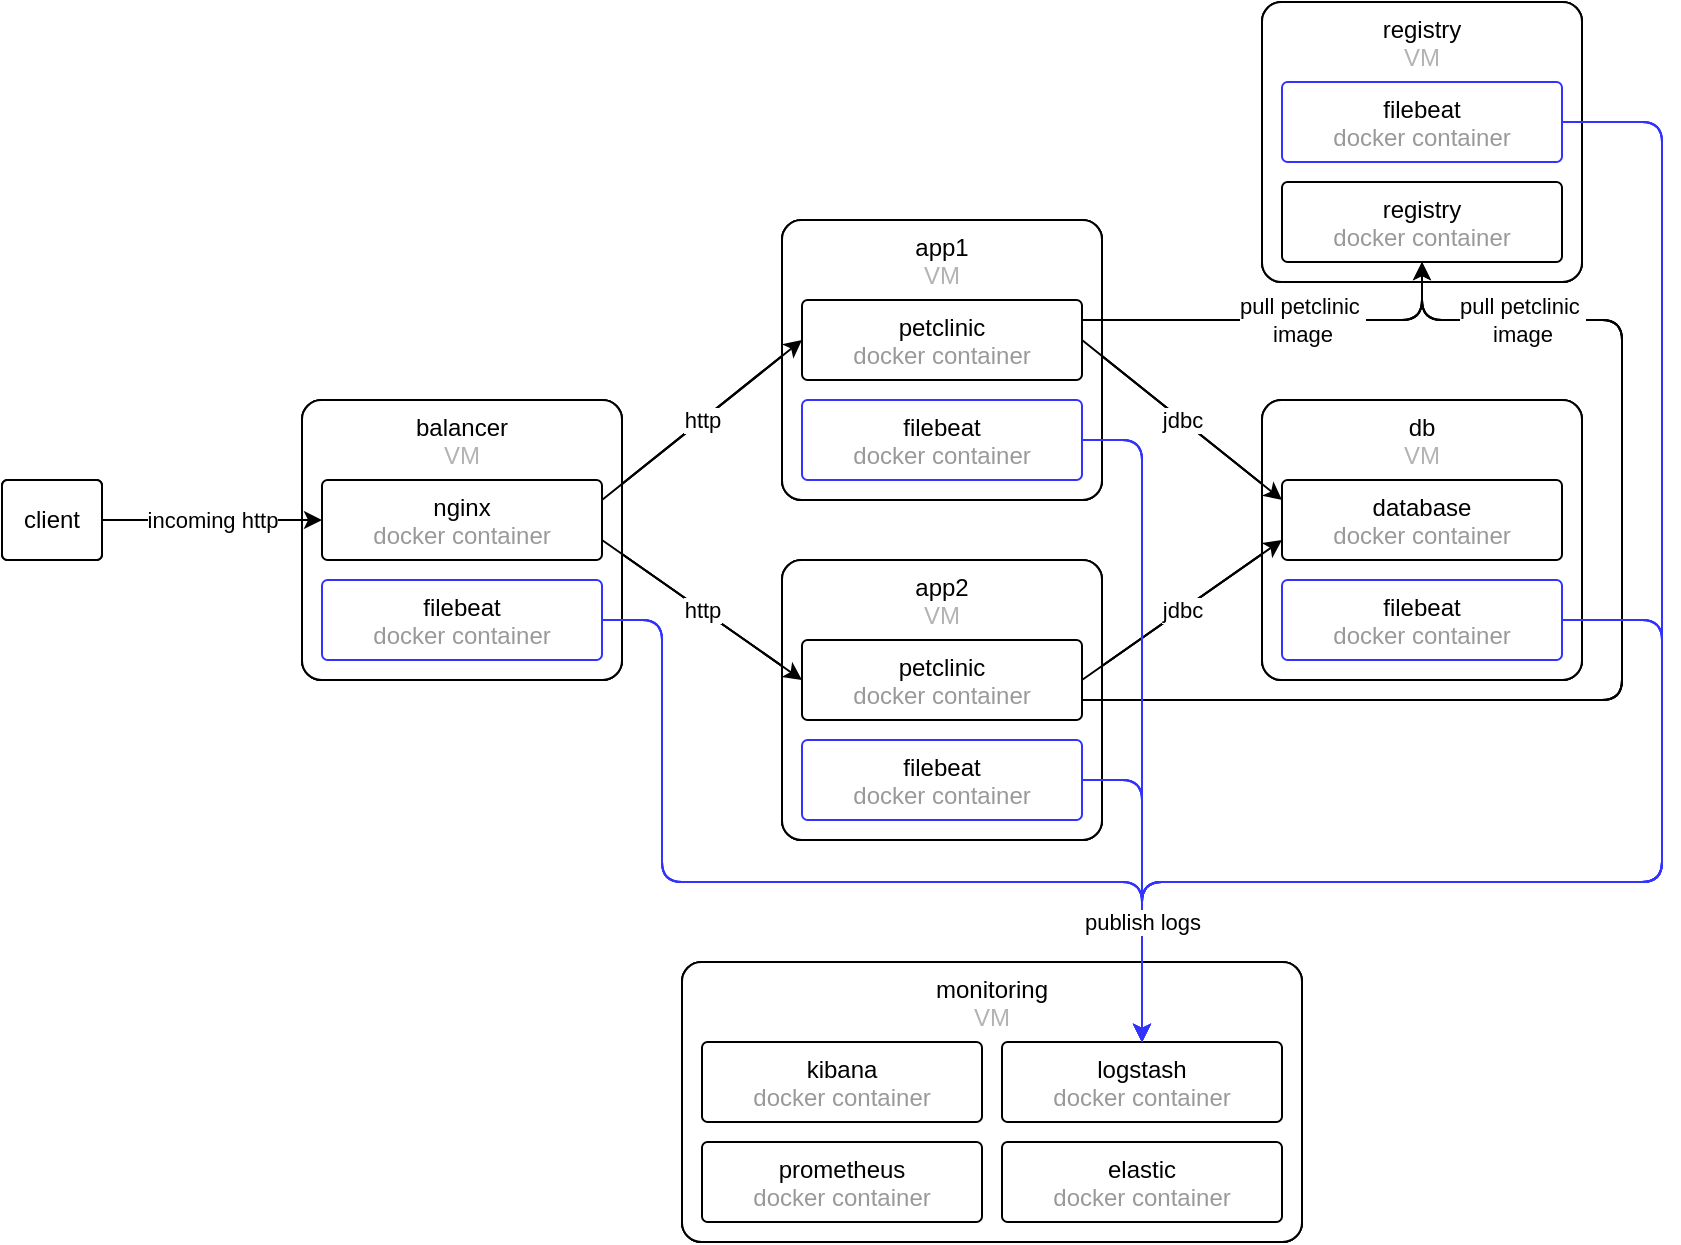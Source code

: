 <mxfile>
    <diagram name="landscape" id="5f0bae14-7c28-e335-631c-24af17079c00">
        <mxGraphModel dx="1337" dy="488" grid="1" gridSize="10" guides="1" tooltips="1" connect="1" arrows="1" fold="1" page="1" pageScale="1" pageWidth="1100" pageHeight="850" background="#ffffff" math="0" shadow="0">
            <root>
                <mxCell id="0"/>
                <mxCell id="1" parent="0"/>
                <mxCell id="DSC1B1_FUxVCXSofYcog-5" value="app1&lt;br&gt;&lt;font color=&quot;#b3b3b3&quot;&gt;VM&lt;/font&gt;" style="rounded=1;whiteSpace=wrap;html=1;arcSize=7;verticalAlign=top;" parent="1" vertex="1">
                    <mxGeometry x="480" y="209" width="160" height="140" as="geometry"/>
                </mxCell>
                <mxCell id="DSC1B1_FUxVCXSofYcog-6" value="petclinic&lt;br&gt;&lt;font color=&quot;#999999&quot;&gt;docker container&lt;/font&gt;" style="rounded=1;whiteSpace=wrap;html=1;arcSize=7;verticalAlign=top;" parent="1" vertex="1">
                    <mxGeometry x="490" y="249" width="140" height="40" as="geometry"/>
                </mxCell>
                <mxCell id="DSC1B1_FUxVCXSofYcog-8" value="db&lt;br&gt;&lt;font color=&quot;#b3b3b3&quot;&gt;VM&lt;/font&gt;" style="rounded=1;whiteSpace=wrap;html=1;arcSize=7;verticalAlign=top;" parent="1" vertex="1">
                    <mxGeometry x="720" y="299" width="160" height="140" as="geometry"/>
                </mxCell>
                <mxCell id="DSC1B1_FUxVCXSofYcog-9" value="database&lt;br&gt;&lt;font color=&quot;#999999&quot;&gt;docker container&lt;/font&gt;" style="rounded=1;whiteSpace=wrap;html=1;arcSize=7;verticalAlign=top;" parent="1" vertex="1">
                    <mxGeometry x="730" y="339" width="140" height="40" as="geometry"/>
                </mxCell>
                <mxCell id="DSC1B1_FUxVCXSofYcog-10" value="app2&lt;br&gt;&lt;font color=&quot;#b3b3b3&quot;&gt;VM&lt;/font&gt;" style="rounded=1;whiteSpace=wrap;html=1;arcSize=7;verticalAlign=top;" parent="1" vertex="1">
                    <mxGeometry x="480" y="379" width="160" height="140" as="geometry"/>
                </mxCell>
                <mxCell id="DSC1B1_FUxVCXSofYcog-11" value="petclinic&lt;br&gt;&lt;font color=&quot;#999999&quot;&gt;docker container&lt;/font&gt;" style="rounded=1;whiteSpace=wrap;html=1;arcSize=7;verticalAlign=top;" parent="1" vertex="1">
                    <mxGeometry x="490" y="419" width="140" height="40" as="geometry"/>
                </mxCell>
                <mxCell id="DSC1B1_FUxVCXSofYcog-12" value="balancer&lt;br&gt;&lt;font color=&quot;#b3b3b3&quot;&gt;VM&lt;/font&gt;" style="rounded=1;whiteSpace=wrap;html=1;arcSize=7;verticalAlign=top;" parent="1" vertex="1">
                    <mxGeometry x="240" y="299" width="160" height="140" as="geometry"/>
                </mxCell>
                <mxCell id="DSC1B1_FUxVCXSofYcog-13" value="nginx&lt;br&gt;&lt;font color=&quot;#999999&quot;&gt;docker container&lt;/font&gt;" style="rounded=1;whiteSpace=wrap;html=1;arcSize=7;verticalAlign=top;" parent="1" vertex="1">
                    <mxGeometry x="250" y="339" width="140" height="40" as="geometry"/>
                </mxCell>
                <mxCell id="DSC1B1_FUxVCXSofYcog-14" value="http" style="endArrow=classic;html=1;exitX=1;exitY=0.25;exitDx=0;exitDy=0;entryX=0;entryY=0.5;entryDx=0;entryDy=0;" parent="1" source="DSC1B1_FUxVCXSofYcog-13" target="DSC1B1_FUxVCXSofYcog-6" edge="1">
                    <mxGeometry width="50" height="50" relative="1" as="geometry">
                        <mxPoint x="340" y="589" as="sourcePoint"/>
                        <mxPoint x="390" y="539" as="targetPoint"/>
                    </mxGeometry>
                </mxCell>
                <mxCell id="DSC1B1_FUxVCXSofYcog-15" value="http" style="endArrow=classic;html=1;exitX=1;exitY=0.75;exitDx=0;exitDy=0;entryX=0;entryY=0.5;entryDx=0;entryDy=0;" parent="1" source="DSC1B1_FUxVCXSofYcog-13" target="DSC1B1_FUxVCXSofYcog-11" edge="1">
                    <mxGeometry width="50" height="50" relative="1" as="geometry">
                        <mxPoint x="400" y="371.5" as="sourcePoint"/>
                        <mxPoint x="500" y="346.5" as="targetPoint"/>
                    </mxGeometry>
                </mxCell>
                <mxCell id="DSC1B1_FUxVCXSofYcog-16" value="jdbc" style="endArrow=classic;html=1;exitX=1;exitY=0.5;exitDx=0;exitDy=0;entryX=0;entryY=0.25;entryDx=0;entryDy=0;" parent="1" source="DSC1B1_FUxVCXSofYcog-6" target="DSC1B1_FUxVCXSofYcog-9" edge="1">
                    <mxGeometry width="50" height="50" relative="1" as="geometry">
                        <mxPoint x="400" y="364.417" as="sourcePoint"/>
                        <mxPoint x="500" y="343.583" as="targetPoint"/>
                    </mxGeometry>
                </mxCell>
                <mxCell id="DSC1B1_FUxVCXSofYcog-17" value="jdbc" style="endArrow=classic;html=1;exitX=1;exitY=0.5;exitDx=0;exitDy=0;entryX=0;entryY=0.75;entryDx=0;entryDy=0;" parent="1" source="DSC1B1_FUxVCXSofYcog-11" target="DSC1B1_FUxVCXSofYcog-9" edge="1">
                    <mxGeometry width="50" height="50" relative="1" as="geometry">
                        <mxPoint x="410" y="374.417" as="sourcePoint"/>
                        <mxPoint x="510" y="353.583" as="targetPoint"/>
                    </mxGeometry>
                </mxCell>
                <mxCell id="DSC1B1_FUxVCXSofYcog-18" value="registry&lt;br&gt;&lt;font color=&quot;#b3b3b3&quot;&gt;VM&lt;/font&gt;" style="rounded=1;whiteSpace=wrap;html=1;arcSize=7;verticalAlign=top;" parent="1" vertex="1">
                    <mxGeometry x="720" y="100" width="160" height="140" as="geometry"/>
                </mxCell>
                <mxCell id="DSC1B1_FUxVCXSofYcog-19" value="registry&lt;br&gt;&lt;font color=&quot;#999999&quot;&gt;docker container&lt;/font&gt;" style="rounded=1;whiteSpace=wrap;html=1;arcSize=7;verticalAlign=top;" parent="1" vertex="1">
                    <mxGeometry x="730" y="190" width="140" height="40" as="geometry"/>
                </mxCell>
                <mxCell id="DSC1B1_FUxVCXSofYcog-20" value="pull petclinic&amp;nbsp;&lt;br&gt;image" style="endArrow=classic;html=1;exitX=1;exitY=0.25;exitDx=0;exitDy=0;entryX=0.5;entryY=1;entryDx=0;entryDy=0;edgeStyle=orthogonalEdgeStyle;" parent="1" source="DSC1B1_FUxVCXSofYcog-6" target="DSC1B1_FUxVCXSofYcog-19" edge="1">
                    <mxGeometry x="0.105" width="50" height="50" relative="1" as="geometry">
                        <mxPoint x="640" y="346.5" as="sourcePoint"/>
                        <mxPoint x="740" y="371.5" as="targetPoint"/>
                        <mxPoint as="offset"/>
                    </mxGeometry>
                </mxCell>
                <mxCell id="DSC1B1_FUxVCXSofYcog-21" value="pull petclinic&amp;nbsp;&lt;br&gt;image" style="endArrow=classic;html=1;exitX=1;exitY=0.75;exitDx=0;exitDy=0;edgeStyle=orthogonalEdgeStyle;entryX=0.5;entryY=1;entryDx=0;entryDy=0;" parent="1" source="DSC1B1_FUxVCXSofYcog-11" target="DSC1B1_FUxVCXSofYcog-19" edge="1">
                    <mxGeometry x="0.732" width="50" height="50" relative="1" as="geometry">
                        <mxPoint x="603.333" y="309" as="sourcePoint"/>
                        <mxPoint x="736.667" y="229" as="targetPoint"/>
                        <Array as="points">
                            <mxPoint x="900" y="449"/>
                            <mxPoint x="900" y="259"/>
                            <mxPoint x="800" y="259"/>
                        </Array>
                        <mxPoint as="offset"/>
                    </mxGeometry>
                </mxCell>
                <mxCell id="DSC1B1_FUxVCXSofYcog-22" value="monitoring&lt;br&gt;&lt;font color=&quot;#b3b3b3&quot;&gt;VM&lt;/font&gt;" style="rounded=1;whiteSpace=wrap;html=1;arcSize=7;verticalAlign=top;" parent="1" vertex="1">
                    <mxGeometry x="430" y="580" width="310" height="140" as="geometry"/>
                </mxCell>
                <mxCell id="DSC1B1_FUxVCXSofYcog-23" value="elastic&lt;br&gt;&lt;font color=&quot;#999999&quot;&gt;docker container&lt;/font&gt;" style="rounded=1;whiteSpace=wrap;html=1;arcSize=7;verticalAlign=top;" parent="1" vertex="1">
                    <mxGeometry x="590" y="670" width="140" height="40" as="geometry"/>
                </mxCell>
                <mxCell id="DSC1B1_FUxVCXSofYcog-24" value="logstash&lt;br&gt;&lt;font color=&quot;#999999&quot;&gt;docker container&lt;/font&gt;" style="rounded=1;whiteSpace=wrap;html=1;arcSize=7;verticalAlign=top;" parent="1" vertex="1">
                    <mxGeometry x="590" y="620" width="140" height="40" as="geometry"/>
                </mxCell>
                <mxCell id="DSC1B1_FUxVCXSofYcog-25" value="kibana&lt;br&gt;&lt;font color=&quot;#999999&quot;&gt;docker container&lt;/font&gt;" style="rounded=1;whiteSpace=wrap;html=1;arcSize=7;verticalAlign=top;" parent="1" vertex="1">
                    <mxGeometry x="440" y="620" width="140" height="40" as="geometry"/>
                </mxCell>
                <mxCell id="DSC1B1_FUxVCXSofYcog-26" value="prometheus&lt;br&gt;&lt;font color=&quot;#999999&quot;&gt;docker container&lt;/font&gt;" style="rounded=1;whiteSpace=wrap;html=1;arcSize=7;verticalAlign=top;" parent="1" vertex="1">
                    <mxGeometry x="440" y="670" width="140" height="40" as="geometry"/>
                </mxCell>
                <mxCell id="DSC1B1_FUxVCXSofYcog-27" value="incoming http" style="endArrow=classic;html=1;" parent="1" source="DSC1B1_FUxVCXSofYcog-28" target="DSC1B1_FUxVCXSofYcog-13" edge="1">
                    <mxGeometry width="50" height="50" relative="1" as="geometry">
                        <mxPoint x="120" y="359" as="sourcePoint"/>
                        <mxPoint x="500" y="309" as="targetPoint"/>
                    </mxGeometry>
                </mxCell>
                <mxCell id="DSC1B1_FUxVCXSofYcog-28" value="client" style="rounded=1;whiteSpace=wrap;html=1;arcSize=7;verticalAlign=middle;" parent="1" vertex="1">
                    <mxGeometry x="90" y="339" width="50" height="40" as="geometry"/>
                </mxCell>
                <mxCell id="2" value="filebeat&lt;br&gt;&lt;font color=&quot;#999999&quot;&gt;docker container&lt;/font&gt;" style="rounded=1;whiteSpace=wrap;html=1;arcSize=7;verticalAlign=top;strokeColor=#3333FF;" parent="1" vertex="1">
                    <mxGeometry x="250" y="389" width="140" height="40" as="geometry"/>
                </mxCell>
                <mxCell id="4" value="filebeat&lt;br&gt;&lt;font color=&quot;#999999&quot;&gt;docker container&lt;/font&gt;" style="rounded=1;whiteSpace=wrap;html=1;arcSize=7;verticalAlign=top;strokeColor=#3333FF;" parent="1" vertex="1">
                    <mxGeometry x="490" y="469" width="140" height="40" as="geometry"/>
                </mxCell>
                <mxCell id="5" value="filebeat&lt;br&gt;&lt;font color=&quot;#999999&quot;&gt;docker container&lt;/font&gt;" style="rounded=1;whiteSpace=wrap;html=1;arcSize=7;verticalAlign=top;strokeColor=#3333FF;" parent="1" vertex="1">
                    <mxGeometry x="490" y="299" width="140" height="40" as="geometry"/>
                </mxCell>
                <mxCell id="6" value="filebeat&lt;br&gt;&lt;font color=&quot;#999999&quot;&gt;docker container&lt;/font&gt;" style="rounded=1;whiteSpace=wrap;html=1;arcSize=7;verticalAlign=top;strokeColor=#3333FF;" parent="1" vertex="1">
                    <mxGeometry x="730" y="389" width="140" height="40" as="geometry"/>
                </mxCell>
                <mxCell id="7" value="filebeat&lt;br&gt;&lt;font color=&quot;#999999&quot;&gt;docker container&lt;/font&gt;" style="rounded=1;whiteSpace=wrap;html=1;arcSize=7;verticalAlign=top;strokeColor=#3333FF;" parent="1" vertex="1">
                    <mxGeometry x="730" y="140" width="140" height="40" as="geometry"/>
                </mxCell>
                <mxCell id="8" value="" style="endArrow=classic;html=1;exitX=1;exitY=0.5;exitDx=0;exitDy=0;entryX=0.5;entryY=0;entryDx=0;entryDy=0;edgeStyle=orthogonalEdgeStyle;strokeColor=#3333FF;" parent="1" source="2" target="DSC1B1_FUxVCXSofYcog-24" edge="1">
                    <mxGeometry width="50" height="50" relative="1" as="geometry">
                        <mxPoint x="400" y="359" as="sourcePoint"/>
                        <mxPoint x="470" y="199" as="targetPoint"/>
                        <Array as="points">
                            <mxPoint x="420" y="409"/>
                            <mxPoint x="420" y="540"/>
                            <mxPoint x="660" y="540"/>
                        </Array>
                    </mxGeometry>
                </mxCell>
                <mxCell id="9" value="" style="endArrow=classic;html=1;exitX=1;exitY=0.5;exitDx=0;exitDy=0;entryX=0.5;entryY=0;entryDx=0;entryDy=0;edgeStyle=orthogonalEdgeStyle;strokeColor=#3333FF;" parent="1" source="4" target="DSC1B1_FUxVCXSofYcog-24" edge="1">
                    <mxGeometry width="50" height="50" relative="1" as="geometry">
                        <mxPoint x="400" y="429" as="sourcePoint"/>
                        <mxPoint x="570" y="180" as="targetPoint"/>
                        <Array as="points">
                            <mxPoint x="660" y="489"/>
                        </Array>
                    </mxGeometry>
                </mxCell>
                <mxCell id="10" value="" style="endArrow=classic;html=1;exitX=1;exitY=0.5;exitDx=0;exitDy=0;entryX=0.5;entryY=0;entryDx=0;entryDy=0;edgeStyle=orthogonalEdgeStyle;strokeColor=#3333FF;" parent="1" source="5" target="DSC1B1_FUxVCXSofYcog-24" edge="1">
                    <mxGeometry width="50" height="50" relative="1" as="geometry">
                        <mxPoint x="640" y="499" as="sourcePoint"/>
                        <mxPoint x="440" y="80" as="targetPoint"/>
                        <Array as="points">
                            <mxPoint x="660" y="319"/>
                        </Array>
                    </mxGeometry>
                </mxCell>
                <mxCell id="11" value="" style="endArrow=classic;html=1;exitX=1;exitY=0.5;exitDx=0;exitDy=0;entryX=0.5;entryY=0;entryDx=0;entryDy=0;edgeStyle=orthogonalEdgeStyle;strokeColor=#3333FF;" parent="1" source="6" target="DSC1B1_FUxVCXSofYcog-24" edge="1">
                    <mxGeometry width="50" height="50" relative="1" as="geometry">
                        <mxPoint x="640" y="329" as="sourcePoint"/>
                        <mxPoint x="440" y="80" as="targetPoint"/>
                        <Array as="points">
                            <mxPoint x="920" y="409"/>
                            <mxPoint x="920" y="540"/>
                            <mxPoint x="660" y="540"/>
                        </Array>
                    </mxGeometry>
                </mxCell>
                <mxCell id="13" value="app1&lt;br&gt;&lt;font color=&quot;#b3b3b3&quot;&gt;VM&lt;/font&gt;" style="rounded=1;whiteSpace=wrap;html=1;arcSize=7;verticalAlign=top;" parent="1" vertex="1">
                    <mxGeometry x="480" y="209" width="160" height="140" as="geometry"/>
                </mxCell>
                <mxCell id="14" value="petclinic&lt;br&gt;&lt;font color=&quot;#999999&quot;&gt;docker container&lt;/font&gt;" style="rounded=1;whiteSpace=wrap;html=1;arcSize=7;verticalAlign=top;" parent="1" vertex="1">
                    <mxGeometry x="490" y="249" width="140" height="40" as="geometry"/>
                </mxCell>
                <mxCell id="15" value="db&lt;br&gt;&lt;font color=&quot;#b3b3b3&quot;&gt;VM&lt;/font&gt;" style="rounded=1;whiteSpace=wrap;html=1;arcSize=7;verticalAlign=top;" parent="1" vertex="1">
                    <mxGeometry x="720" y="299" width="160" height="140" as="geometry"/>
                </mxCell>
                <mxCell id="16" value="database&lt;br&gt;&lt;font color=&quot;#999999&quot;&gt;docker container&lt;/font&gt;" style="rounded=1;whiteSpace=wrap;html=1;arcSize=7;verticalAlign=top;" parent="1" vertex="1">
                    <mxGeometry x="730" y="339" width="140" height="40" as="geometry"/>
                </mxCell>
                <mxCell id="17" value="app2&lt;br&gt;&lt;font color=&quot;#b3b3b3&quot;&gt;VM&lt;/font&gt;" style="rounded=1;whiteSpace=wrap;html=1;arcSize=7;verticalAlign=top;" parent="1" vertex="1">
                    <mxGeometry x="480" y="379" width="160" height="140" as="geometry"/>
                </mxCell>
                <mxCell id="18" value="petclinic&lt;br&gt;&lt;font color=&quot;#999999&quot;&gt;docker container&lt;/font&gt;" style="rounded=1;whiteSpace=wrap;html=1;arcSize=7;verticalAlign=top;" parent="1" vertex="1">
                    <mxGeometry x="490" y="419" width="140" height="40" as="geometry"/>
                </mxCell>
                <mxCell id="19" value="balancer&lt;br&gt;&lt;font color=&quot;#b3b3b3&quot;&gt;VM&lt;/font&gt;" style="rounded=1;whiteSpace=wrap;html=1;arcSize=7;verticalAlign=top;" parent="1" vertex="1">
                    <mxGeometry x="240" y="299" width="160" height="140" as="geometry"/>
                </mxCell>
                <mxCell id="20" value="nginx&lt;br&gt;&lt;font color=&quot;#999999&quot;&gt;docker container&lt;/font&gt;" style="rounded=1;whiteSpace=wrap;html=1;arcSize=7;verticalAlign=top;" parent="1" vertex="1">
                    <mxGeometry x="250" y="339" width="140" height="40" as="geometry"/>
                </mxCell>
                <mxCell id="21" value="http" style="endArrow=classic;html=1;exitX=1;exitY=0.25;exitDx=0;exitDy=0;entryX=0;entryY=0.5;entryDx=0;entryDy=0;" parent="1" source="20" target="14" edge="1">
                    <mxGeometry width="50" height="50" relative="1" as="geometry">
                        <mxPoint x="340" y="589" as="sourcePoint"/>
                        <mxPoint x="390" y="539" as="targetPoint"/>
                    </mxGeometry>
                </mxCell>
                <mxCell id="22" value="http" style="endArrow=classic;html=1;exitX=1;exitY=0.75;exitDx=0;exitDy=0;entryX=0;entryY=0.5;entryDx=0;entryDy=0;" parent="1" source="20" target="18" edge="1">
                    <mxGeometry width="50" height="50" relative="1" as="geometry">
                        <mxPoint x="400" y="371.5" as="sourcePoint"/>
                        <mxPoint x="500" y="346.5" as="targetPoint"/>
                    </mxGeometry>
                </mxCell>
                <mxCell id="23" value="jdbc" style="endArrow=classic;html=1;exitX=1;exitY=0.5;exitDx=0;exitDy=0;entryX=0;entryY=0.25;entryDx=0;entryDy=0;" parent="1" source="14" target="16" edge="1">
                    <mxGeometry width="50" height="50" relative="1" as="geometry">
                        <mxPoint x="400" y="364.417" as="sourcePoint"/>
                        <mxPoint x="500" y="343.583" as="targetPoint"/>
                    </mxGeometry>
                </mxCell>
                <mxCell id="24" value="jdbc" style="endArrow=classic;html=1;exitX=1;exitY=0.5;exitDx=0;exitDy=0;entryX=0;entryY=0.75;entryDx=0;entryDy=0;" parent="1" source="18" target="16" edge="1">
                    <mxGeometry width="50" height="50" relative="1" as="geometry">
                        <mxPoint x="410" y="374.417" as="sourcePoint"/>
                        <mxPoint x="510" y="353.583" as="targetPoint"/>
                    </mxGeometry>
                </mxCell>
                <mxCell id="25" value="registry&lt;br&gt;&lt;font color=&quot;#b3b3b3&quot;&gt;VM&lt;/font&gt;" style="rounded=1;whiteSpace=wrap;html=1;arcSize=7;verticalAlign=top;" parent="1" vertex="1">
                    <mxGeometry x="720" y="100" width="160" height="140" as="geometry"/>
                </mxCell>
                <mxCell id="26" value="registry&lt;br&gt;&lt;font color=&quot;#999999&quot;&gt;docker container&lt;/font&gt;" style="rounded=1;whiteSpace=wrap;html=1;arcSize=7;verticalAlign=top;" parent="1" vertex="1">
                    <mxGeometry x="730" y="190" width="140" height="40" as="geometry"/>
                </mxCell>
                <mxCell id="27" value="pull petclinic&amp;nbsp;&lt;br&gt;image" style="endArrow=classic;html=1;exitX=1;exitY=0.25;exitDx=0;exitDy=0;entryX=0.5;entryY=1;entryDx=0;entryDy=0;edgeStyle=orthogonalEdgeStyle;" parent="1" source="14" target="26" edge="1">
                    <mxGeometry x="0.105" width="50" height="50" relative="1" as="geometry">
                        <mxPoint x="640" y="346.5" as="sourcePoint"/>
                        <mxPoint x="740" y="371.5" as="targetPoint"/>
                        <mxPoint as="offset"/>
                    </mxGeometry>
                </mxCell>
                <mxCell id="28" value="pull petclinic&amp;nbsp;&lt;br&gt;image" style="endArrow=classic;html=1;exitX=1;exitY=0.75;exitDx=0;exitDy=0;edgeStyle=orthogonalEdgeStyle;entryX=0.5;entryY=1;entryDx=0;entryDy=0;" parent="1" source="18" target="26" edge="1">
                    <mxGeometry x="0.732" width="50" height="50" relative="1" as="geometry">
                        <mxPoint x="603.333" y="309" as="sourcePoint"/>
                        <mxPoint x="736.667" y="229" as="targetPoint"/>
                        <Array as="points">
                            <mxPoint x="900" y="449"/>
                            <mxPoint x="900" y="259"/>
                            <mxPoint x="800" y="259"/>
                        </Array>
                        <mxPoint as="offset"/>
                    </mxGeometry>
                </mxCell>
                <mxCell id="29" value="monitoring&lt;br&gt;&lt;font color=&quot;#b3b3b3&quot;&gt;VM&lt;/font&gt;" style="rounded=1;whiteSpace=wrap;html=1;arcSize=7;verticalAlign=top;" parent="1" vertex="1">
                    <mxGeometry x="430" y="580" width="310" height="140" as="geometry"/>
                </mxCell>
                <mxCell id="30" value="elastic&lt;br&gt;&lt;font color=&quot;#999999&quot;&gt;docker container&lt;/font&gt;" style="rounded=1;whiteSpace=wrap;html=1;arcSize=7;verticalAlign=top;" parent="1" vertex="1">
                    <mxGeometry x="590" y="670" width="140" height="40" as="geometry"/>
                </mxCell>
                <mxCell id="31" value="logstash&lt;br&gt;&lt;font color=&quot;#999999&quot;&gt;docker container&lt;/font&gt;" style="rounded=1;whiteSpace=wrap;html=1;arcSize=7;verticalAlign=top;" parent="1" vertex="1">
                    <mxGeometry x="590" y="620" width="140" height="40" as="geometry"/>
                </mxCell>
                <mxCell id="32" value="kibana&lt;br&gt;&lt;font color=&quot;#999999&quot;&gt;docker container&lt;/font&gt;" style="rounded=1;whiteSpace=wrap;html=1;arcSize=7;verticalAlign=top;" parent="1" vertex="1">
                    <mxGeometry x="440" y="620" width="140" height="40" as="geometry"/>
                </mxCell>
                <mxCell id="33" value="prometheus&lt;br&gt;&lt;font color=&quot;#999999&quot;&gt;docker container&lt;/font&gt;" style="rounded=1;whiteSpace=wrap;html=1;arcSize=7;verticalAlign=top;" parent="1" vertex="1">
                    <mxGeometry x="440" y="670" width="140" height="40" as="geometry"/>
                </mxCell>
                <mxCell id="34" value="incoming http" style="endArrow=classic;html=1;" parent="1" source="35" target="20" edge="1">
                    <mxGeometry width="50" height="50" relative="1" as="geometry">
                        <mxPoint x="120" y="359" as="sourcePoint"/>
                        <mxPoint x="500" y="309" as="targetPoint"/>
                    </mxGeometry>
                </mxCell>
                <mxCell id="35" value="client" style="rounded=1;whiteSpace=wrap;html=1;arcSize=7;verticalAlign=middle;" parent="1" vertex="1">
                    <mxGeometry x="90" y="339" width="50" height="40" as="geometry"/>
                </mxCell>
                <mxCell id="36" value="filebeat&lt;br&gt;&lt;font color=&quot;#999999&quot;&gt;docker container&lt;/font&gt;" style="rounded=1;whiteSpace=wrap;html=1;arcSize=7;verticalAlign=top;strokeColor=#3333FF;" parent="1" vertex="1">
                    <mxGeometry x="250" y="389" width="140" height="40" as="geometry"/>
                </mxCell>
                <mxCell id="37" value="filebeat&lt;br&gt;&lt;font color=&quot;#999999&quot;&gt;docker container&lt;/font&gt;" style="rounded=1;whiteSpace=wrap;html=1;arcSize=7;verticalAlign=top;strokeColor=#3333FF;" parent="1" vertex="1">
                    <mxGeometry x="490" y="469" width="140" height="40" as="geometry"/>
                </mxCell>
                <mxCell id="38" value="filebeat&lt;br&gt;&lt;font color=&quot;#999999&quot;&gt;docker container&lt;/font&gt;" style="rounded=1;whiteSpace=wrap;html=1;arcSize=7;verticalAlign=top;strokeColor=#3333FF;" parent="1" vertex="1">
                    <mxGeometry x="490" y="299" width="140" height="40" as="geometry"/>
                </mxCell>
                <mxCell id="39" value="filebeat&lt;br&gt;&lt;font color=&quot;#999999&quot;&gt;docker container&lt;/font&gt;" style="rounded=1;whiteSpace=wrap;html=1;arcSize=7;verticalAlign=top;strokeColor=#3333FF;" parent="1" vertex="1">
                    <mxGeometry x="730" y="389" width="140" height="40" as="geometry"/>
                </mxCell>
                <mxCell id="40" value="filebeat&lt;br&gt;&lt;font color=&quot;#999999&quot;&gt;docker container&lt;/font&gt;" style="rounded=1;whiteSpace=wrap;html=1;arcSize=7;verticalAlign=top;strokeColor=#3333FF;" parent="1" vertex="1">
                    <mxGeometry x="730" y="140" width="140" height="40" as="geometry"/>
                </mxCell>
                <mxCell id="41" value="" style="endArrow=classic;html=1;exitX=1;exitY=0.5;exitDx=0;exitDy=0;entryX=0.5;entryY=0;entryDx=0;entryDy=0;edgeStyle=orthogonalEdgeStyle;strokeColor=#3333FF;" parent="1" source="36" target="31" edge="1">
                    <mxGeometry width="50" height="50" relative="1" as="geometry">
                        <mxPoint x="400" y="359" as="sourcePoint"/>
                        <mxPoint x="470" y="199" as="targetPoint"/>
                        <Array as="points">
                            <mxPoint x="420" y="409"/>
                            <mxPoint x="420" y="540"/>
                            <mxPoint x="660" y="540"/>
                        </Array>
                    </mxGeometry>
                </mxCell>
                <mxCell id="42" value="" style="endArrow=classic;html=1;exitX=1;exitY=0.5;exitDx=0;exitDy=0;entryX=0.5;entryY=0;entryDx=0;entryDy=0;edgeStyle=orthogonalEdgeStyle;strokeColor=#3333FF;" parent="1" source="37" target="31" edge="1">
                    <mxGeometry width="50" height="50" relative="1" as="geometry">
                        <mxPoint x="400" y="429" as="sourcePoint"/>
                        <mxPoint x="570" y="180" as="targetPoint"/>
                        <Array as="points">
                            <mxPoint x="660" y="489"/>
                        </Array>
                    </mxGeometry>
                </mxCell>
                <mxCell id="43" value="" style="endArrow=classic;html=1;exitX=1;exitY=0.5;exitDx=0;exitDy=0;entryX=0.5;entryY=0;entryDx=0;entryDy=0;edgeStyle=orthogonalEdgeStyle;strokeColor=#3333FF;" parent="1" source="38" target="31" edge="1">
                    <mxGeometry width="50" height="50" relative="1" as="geometry">
                        <mxPoint x="640" y="499" as="sourcePoint"/>
                        <mxPoint x="440" y="80" as="targetPoint"/>
                        <Array as="points">
                            <mxPoint x="660" y="319"/>
                        </Array>
                    </mxGeometry>
                </mxCell>
                <mxCell id="44" value="" style="endArrow=classic;html=1;exitX=1;exitY=0.5;exitDx=0;exitDy=0;entryX=0.5;entryY=0;entryDx=0;entryDy=0;edgeStyle=orthogonalEdgeStyle;strokeColor=#3333FF;" parent="1" source="39" target="31" edge="1">
                    <mxGeometry width="50" height="50" relative="1" as="geometry">
                        <mxPoint x="640" y="329" as="sourcePoint"/>
                        <mxPoint x="440" y="80" as="targetPoint"/>
                        <Array as="points">
                            <mxPoint x="920" y="409"/>
                            <mxPoint x="920" y="540"/>
                            <mxPoint x="660" y="540"/>
                        </Array>
                    </mxGeometry>
                </mxCell>
                <mxCell id="45" value="" style="endArrow=classic;html=1;exitX=1;exitY=0.5;exitDx=0;exitDy=0;edgeStyle=orthogonalEdgeStyle;strokeColor=#3333FF;entryX=0.5;entryY=0;entryDx=0;entryDy=0;" parent="1" source="40" target="31" edge="1">
                    <mxGeometry width="50" height="50" relative="1" as="geometry">
                        <mxPoint x="880" y="419" as="sourcePoint"/>
                        <mxPoint x="530" y="120" as="targetPoint"/>
                        <Array as="points">
                            <mxPoint x="920" y="160"/>
                            <mxPoint x="920" y="540"/>
                            <mxPoint x="660" y="540"/>
                        </Array>
                    </mxGeometry>
                </mxCell>
                <mxCell id="46" value="app1&lt;br&gt;&lt;font color=&quot;#b3b3b3&quot;&gt;VM&lt;/font&gt;" style="rounded=1;whiteSpace=wrap;html=1;arcSize=7;verticalAlign=top;" parent="1" vertex="1">
                    <mxGeometry x="480" y="209" width="160" height="140" as="geometry"/>
                </mxCell>
                <mxCell id="47" value="petclinic&lt;br&gt;&lt;font color=&quot;#999999&quot;&gt;docker container&lt;/font&gt;" style="rounded=1;whiteSpace=wrap;html=1;arcSize=7;verticalAlign=top;" parent="1" vertex="1">
                    <mxGeometry x="490" y="249" width="140" height="40" as="geometry"/>
                </mxCell>
                <mxCell id="48" value="db&lt;br&gt;&lt;font color=&quot;#b3b3b3&quot;&gt;VM&lt;/font&gt;" style="rounded=1;whiteSpace=wrap;html=1;arcSize=7;verticalAlign=top;" parent="1" vertex="1">
                    <mxGeometry x="720" y="299" width="160" height="140" as="geometry"/>
                </mxCell>
                <mxCell id="49" value="database&lt;br&gt;&lt;font color=&quot;#999999&quot;&gt;docker container&lt;/font&gt;" style="rounded=1;whiteSpace=wrap;html=1;arcSize=7;verticalAlign=top;" parent="1" vertex="1">
                    <mxGeometry x="730" y="339" width="140" height="40" as="geometry"/>
                </mxCell>
                <mxCell id="50" value="app2&lt;br&gt;&lt;font color=&quot;#b3b3b3&quot;&gt;VM&lt;/font&gt;" style="rounded=1;whiteSpace=wrap;html=1;arcSize=7;verticalAlign=top;" parent="1" vertex="1">
                    <mxGeometry x="480" y="379" width="160" height="140" as="geometry"/>
                </mxCell>
                <mxCell id="51" value="petclinic&lt;br&gt;&lt;font color=&quot;#999999&quot;&gt;docker container&lt;/font&gt;" style="rounded=1;whiteSpace=wrap;html=1;arcSize=7;verticalAlign=top;" parent="1" vertex="1">
                    <mxGeometry x="490" y="419" width="140" height="40" as="geometry"/>
                </mxCell>
                <mxCell id="52" value="balancer&lt;br&gt;&lt;font color=&quot;#b3b3b3&quot;&gt;VM&lt;/font&gt;" style="rounded=1;whiteSpace=wrap;html=1;arcSize=7;verticalAlign=top;" parent="1" vertex="1">
                    <mxGeometry x="240" y="299" width="160" height="140" as="geometry"/>
                </mxCell>
                <mxCell id="53" value="nginx&lt;br&gt;&lt;font color=&quot;#999999&quot;&gt;docker container&lt;/font&gt;" style="rounded=1;whiteSpace=wrap;html=1;arcSize=7;verticalAlign=top;" parent="1" vertex="1">
                    <mxGeometry x="250" y="339" width="140" height="40" as="geometry"/>
                </mxCell>
                <mxCell id="54" value="http" style="endArrow=classic;html=1;exitX=1;exitY=0.25;exitDx=0;exitDy=0;entryX=0;entryY=0.5;entryDx=0;entryDy=0;" parent="1" source="53" target="47" edge="1">
                    <mxGeometry width="50" height="50" relative="1" as="geometry">
                        <mxPoint x="340" y="589" as="sourcePoint"/>
                        <mxPoint x="390" y="539" as="targetPoint"/>
                    </mxGeometry>
                </mxCell>
                <mxCell id="55" value="http" style="endArrow=classic;html=1;exitX=1;exitY=0.75;exitDx=0;exitDy=0;entryX=0;entryY=0.5;entryDx=0;entryDy=0;" parent="1" source="53" target="51" edge="1">
                    <mxGeometry width="50" height="50" relative="1" as="geometry">
                        <mxPoint x="400" y="371.5" as="sourcePoint"/>
                        <mxPoint x="500" y="346.5" as="targetPoint"/>
                    </mxGeometry>
                </mxCell>
                <mxCell id="56" value="jdbc" style="endArrow=classic;html=1;exitX=1;exitY=0.5;exitDx=0;exitDy=0;entryX=0;entryY=0.25;entryDx=0;entryDy=0;" parent="1" source="47" target="49" edge="1">
                    <mxGeometry width="50" height="50" relative="1" as="geometry">
                        <mxPoint x="400" y="364.417" as="sourcePoint"/>
                        <mxPoint x="500" y="343.583" as="targetPoint"/>
                    </mxGeometry>
                </mxCell>
                <mxCell id="57" value="jdbc" style="endArrow=classic;html=1;exitX=1;exitY=0.5;exitDx=0;exitDy=0;entryX=0;entryY=0.75;entryDx=0;entryDy=0;" parent="1" source="51" target="49" edge="1">
                    <mxGeometry width="50" height="50" relative="1" as="geometry">
                        <mxPoint x="410" y="374.417" as="sourcePoint"/>
                        <mxPoint x="510" y="353.583" as="targetPoint"/>
                    </mxGeometry>
                </mxCell>
                <mxCell id="58" value="registry&lt;br&gt;&lt;font color=&quot;#b3b3b3&quot;&gt;VM&lt;/font&gt;" style="rounded=1;whiteSpace=wrap;html=1;arcSize=7;verticalAlign=top;" parent="1" vertex="1">
                    <mxGeometry x="720" y="100" width="160" height="140" as="geometry"/>
                </mxCell>
                <mxCell id="59" value="registry&lt;br&gt;&lt;font color=&quot;#999999&quot;&gt;docker container&lt;/font&gt;" style="rounded=1;whiteSpace=wrap;html=1;arcSize=7;verticalAlign=top;" parent="1" vertex="1">
                    <mxGeometry x="730" y="190" width="140" height="40" as="geometry"/>
                </mxCell>
                <mxCell id="60" value="pull petclinic&amp;nbsp;&lt;br&gt;image" style="endArrow=classic;html=1;exitX=1;exitY=0.25;exitDx=0;exitDy=0;entryX=0.5;entryY=1;entryDx=0;entryDy=0;edgeStyle=orthogonalEdgeStyle;" parent="1" source="47" target="59" edge="1">
                    <mxGeometry x="0.105" width="50" height="50" relative="1" as="geometry">
                        <mxPoint x="640" y="346.5" as="sourcePoint"/>
                        <mxPoint x="740" y="371.5" as="targetPoint"/>
                        <mxPoint as="offset"/>
                    </mxGeometry>
                </mxCell>
                <mxCell id="61" value="pull petclinic&amp;nbsp;&lt;br&gt;image" style="endArrow=classic;html=1;exitX=1;exitY=0.75;exitDx=0;exitDy=0;edgeStyle=orthogonalEdgeStyle;entryX=0.5;entryY=1;entryDx=0;entryDy=0;" parent="1" source="51" target="59" edge="1">
                    <mxGeometry x="0.732" width="50" height="50" relative="1" as="geometry">
                        <mxPoint x="603.333" y="309" as="sourcePoint"/>
                        <mxPoint x="736.667" y="229" as="targetPoint"/>
                        <Array as="points">
                            <mxPoint x="900" y="449"/>
                            <mxPoint x="900" y="259"/>
                            <mxPoint x="800" y="259"/>
                        </Array>
                        <mxPoint as="offset"/>
                    </mxGeometry>
                </mxCell>
                <mxCell id="62" value="monitoring&lt;br&gt;&lt;font color=&quot;#b3b3b3&quot;&gt;VM&lt;/font&gt;" style="rounded=1;whiteSpace=wrap;html=1;arcSize=7;verticalAlign=top;" parent="1" vertex="1">
                    <mxGeometry x="430" y="580" width="310" height="140" as="geometry"/>
                </mxCell>
                <mxCell id="63" value="elastic&lt;br&gt;&lt;font color=&quot;#999999&quot;&gt;docker container&lt;/font&gt;" style="rounded=1;whiteSpace=wrap;html=1;arcSize=7;verticalAlign=top;" parent="1" vertex="1">
                    <mxGeometry x="590" y="670" width="140" height="40" as="geometry"/>
                </mxCell>
                <mxCell id="64" value="logstash&lt;br&gt;&lt;font color=&quot;#999999&quot;&gt;docker container&lt;/font&gt;" style="rounded=1;whiteSpace=wrap;html=1;arcSize=7;verticalAlign=top;" parent="1" vertex="1">
                    <mxGeometry x="590" y="620" width="140" height="40" as="geometry"/>
                </mxCell>
                <mxCell id="65" value="kibana&lt;br&gt;&lt;font color=&quot;#999999&quot;&gt;docker container&lt;/font&gt;" style="rounded=1;whiteSpace=wrap;html=1;arcSize=7;verticalAlign=top;" parent="1" vertex="1">
                    <mxGeometry x="440" y="620" width="140" height="40" as="geometry"/>
                </mxCell>
                <mxCell id="66" value="prometheus&lt;br&gt;&lt;font color=&quot;#999999&quot;&gt;docker container&lt;/font&gt;" style="rounded=1;whiteSpace=wrap;html=1;arcSize=7;verticalAlign=top;" parent="1" vertex="1">
                    <mxGeometry x="440" y="670" width="140" height="40" as="geometry"/>
                </mxCell>
                <mxCell id="67" value="incoming http" style="endArrow=classic;html=1;" parent="1" source="68" target="53" edge="1">
                    <mxGeometry width="50" height="50" relative="1" as="geometry">
                        <mxPoint x="120" y="359" as="sourcePoint"/>
                        <mxPoint x="500" y="309" as="targetPoint"/>
                    </mxGeometry>
                </mxCell>
                <mxCell id="68" value="client" style="rounded=1;whiteSpace=wrap;html=1;arcSize=7;verticalAlign=middle;" parent="1" vertex="1">
                    <mxGeometry x="90" y="339" width="50" height="40" as="geometry"/>
                </mxCell>
                <mxCell id="69" value="filebeat&lt;br&gt;&lt;font color=&quot;#999999&quot;&gt;docker container&lt;/font&gt;" style="rounded=1;whiteSpace=wrap;html=1;arcSize=7;verticalAlign=top;strokeColor=#3333FF;" parent="1" vertex="1">
                    <mxGeometry x="250" y="389" width="140" height="40" as="geometry"/>
                </mxCell>
                <mxCell id="70" value="filebeat&lt;br&gt;&lt;font color=&quot;#999999&quot;&gt;docker container&lt;/font&gt;" style="rounded=1;whiteSpace=wrap;html=1;arcSize=7;verticalAlign=top;strokeColor=#3333FF;" parent="1" vertex="1">
                    <mxGeometry x="490" y="469" width="140" height="40" as="geometry"/>
                </mxCell>
                <mxCell id="71" value="filebeat&lt;br&gt;&lt;font color=&quot;#999999&quot;&gt;docker container&lt;/font&gt;" style="rounded=1;whiteSpace=wrap;html=1;arcSize=7;verticalAlign=top;strokeColor=#3333FF;" parent="1" vertex="1">
                    <mxGeometry x="490" y="299" width="140" height="40" as="geometry"/>
                </mxCell>
                <mxCell id="72" value="filebeat&lt;br&gt;&lt;font color=&quot;#999999&quot;&gt;docker container&lt;/font&gt;" style="rounded=1;whiteSpace=wrap;html=1;arcSize=7;verticalAlign=top;strokeColor=#3333FF;" parent="1" vertex="1">
                    <mxGeometry x="730" y="389" width="140" height="40" as="geometry"/>
                </mxCell>
                <mxCell id="73" value="filebeat&lt;br&gt;&lt;font color=&quot;#999999&quot;&gt;docker container&lt;/font&gt;" style="rounded=1;whiteSpace=wrap;html=1;arcSize=7;verticalAlign=top;strokeColor=#3333FF;" parent="1" vertex="1">
                    <mxGeometry x="730" y="140" width="140" height="40" as="geometry"/>
                </mxCell>
                <mxCell id="74" value="" style="endArrow=classic;html=1;exitX=1;exitY=0.5;exitDx=0;exitDy=0;entryX=0.5;entryY=0;entryDx=0;entryDy=0;edgeStyle=orthogonalEdgeStyle;strokeColor=#3333FF;" parent="1" source="69" target="64" edge="1">
                    <mxGeometry width="50" height="50" relative="1" as="geometry">
                        <mxPoint x="400" y="359" as="sourcePoint"/>
                        <mxPoint x="470" y="199" as="targetPoint"/>
                        <Array as="points">
                            <mxPoint x="420" y="409"/>
                            <mxPoint x="420" y="540"/>
                            <mxPoint x="660" y="540"/>
                        </Array>
                    </mxGeometry>
                </mxCell>
                <mxCell id="75" value="" style="endArrow=classic;html=1;exitX=1;exitY=0.5;exitDx=0;exitDy=0;entryX=0.5;entryY=0;entryDx=0;entryDy=0;edgeStyle=orthogonalEdgeStyle;strokeColor=#3333FF;" parent="1" source="70" target="64" edge="1">
                    <mxGeometry width="50" height="50" relative="1" as="geometry">
                        <mxPoint x="400" y="429" as="sourcePoint"/>
                        <mxPoint x="570" y="180" as="targetPoint"/>
                        <Array as="points">
                            <mxPoint x="660" y="489"/>
                        </Array>
                    </mxGeometry>
                </mxCell>
                <mxCell id="76" value="" style="endArrow=classic;html=1;exitX=1;exitY=0.5;exitDx=0;exitDy=0;entryX=0.5;entryY=0;entryDx=0;entryDy=0;edgeStyle=orthogonalEdgeStyle;strokeColor=#3333FF;" parent="1" source="71" target="64" edge="1">
                    <mxGeometry width="50" height="50" relative="1" as="geometry">
                        <mxPoint x="640" y="499" as="sourcePoint"/>
                        <mxPoint x="440" y="80" as="targetPoint"/>
                        <Array as="points">
                            <mxPoint x="660" y="319"/>
                        </Array>
                    </mxGeometry>
                </mxCell>
                <mxCell id="77" value="" style="endArrow=classic;html=1;exitX=1;exitY=0.5;exitDx=0;exitDy=0;entryX=0.5;entryY=0;entryDx=0;entryDy=0;edgeStyle=orthogonalEdgeStyle;strokeColor=#3333FF;" parent="1" source="72" target="64" edge="1">
                    <mxGeometry width="50" height="50" relative="1" as="geometry">
                        <mxPoint x="640" y="329" as="sourcePoint"/>
                        <mxPoint x="440" y="80" as="targetPoint"/>
                        <Array as="points">
                            <mxPoint x="920" y="409"/>
                            <mxPoint x="920" y="540"/>
                            <mxPoint x="660" y="540"/>
                        </Array>
                    </mxGeometry>
                </mxCell>
                <mxCell id="78" value="" style="endArrow=classic;html=1;exitX=1;exitY=0.5;exitDx=0;exitDy=0;edgeStyle=orthogonalEdgeStyle;strokeColor=#3333FF;entryX=0.5;entryY=0;entryDx=0;entryDy=0;" parent="1" source="73" target="64" edge="1">
                    <mxGeometry width="50" height="50" relative="1" as="geometry">
                        <mxPoint x="880" y="419" as="sourcePoint"/>
                        <mxPoint x="530" y="120" as="targetPoint"/>
                        <Array as="points">
                            <mxPoint x="920" y="160"/>
                            <mxPoint x="920" y="540"/>
                            <mxPoint x="660" y="540"/>
                        </Array>
                    </mxGeometry>
                </mxCell>
                <mxCell id="12" value="publish logs" style="endArrow=classic;html=1;exitX=1;exitY=0.5;exitDx=0;exitDy=0;edgeStyle=orthogonalEdgeStyle;strokeColor=#3333FF;entryX=0.5;entryY=0;entryDx=0;entryDy=0;" parent="1" source="7" target="DSC1B1_FUxVCXSofYcog-24" edge="1">
                    <mxGeometry x="0.844" width="50" height="50" relative="1" as="geometry">
                        <mxPoint x="880" y="419" as="sourcePoint"/>
                        <mxPoint x="530" y="120" as="targetPoint"/>
                        <Array as="points">
                            <mxPoint x="920" y="160"/>
                            <mxPoint x="920" y="540"/>
                            <mxPoint x="660" y="540"/>
                        </Array>
                        <mxPoint as="offset"/>
                    </mxGeometry>
                </mxCell>
            </root>
        </mxGraphModel>
    </diagram>
</mxfile>